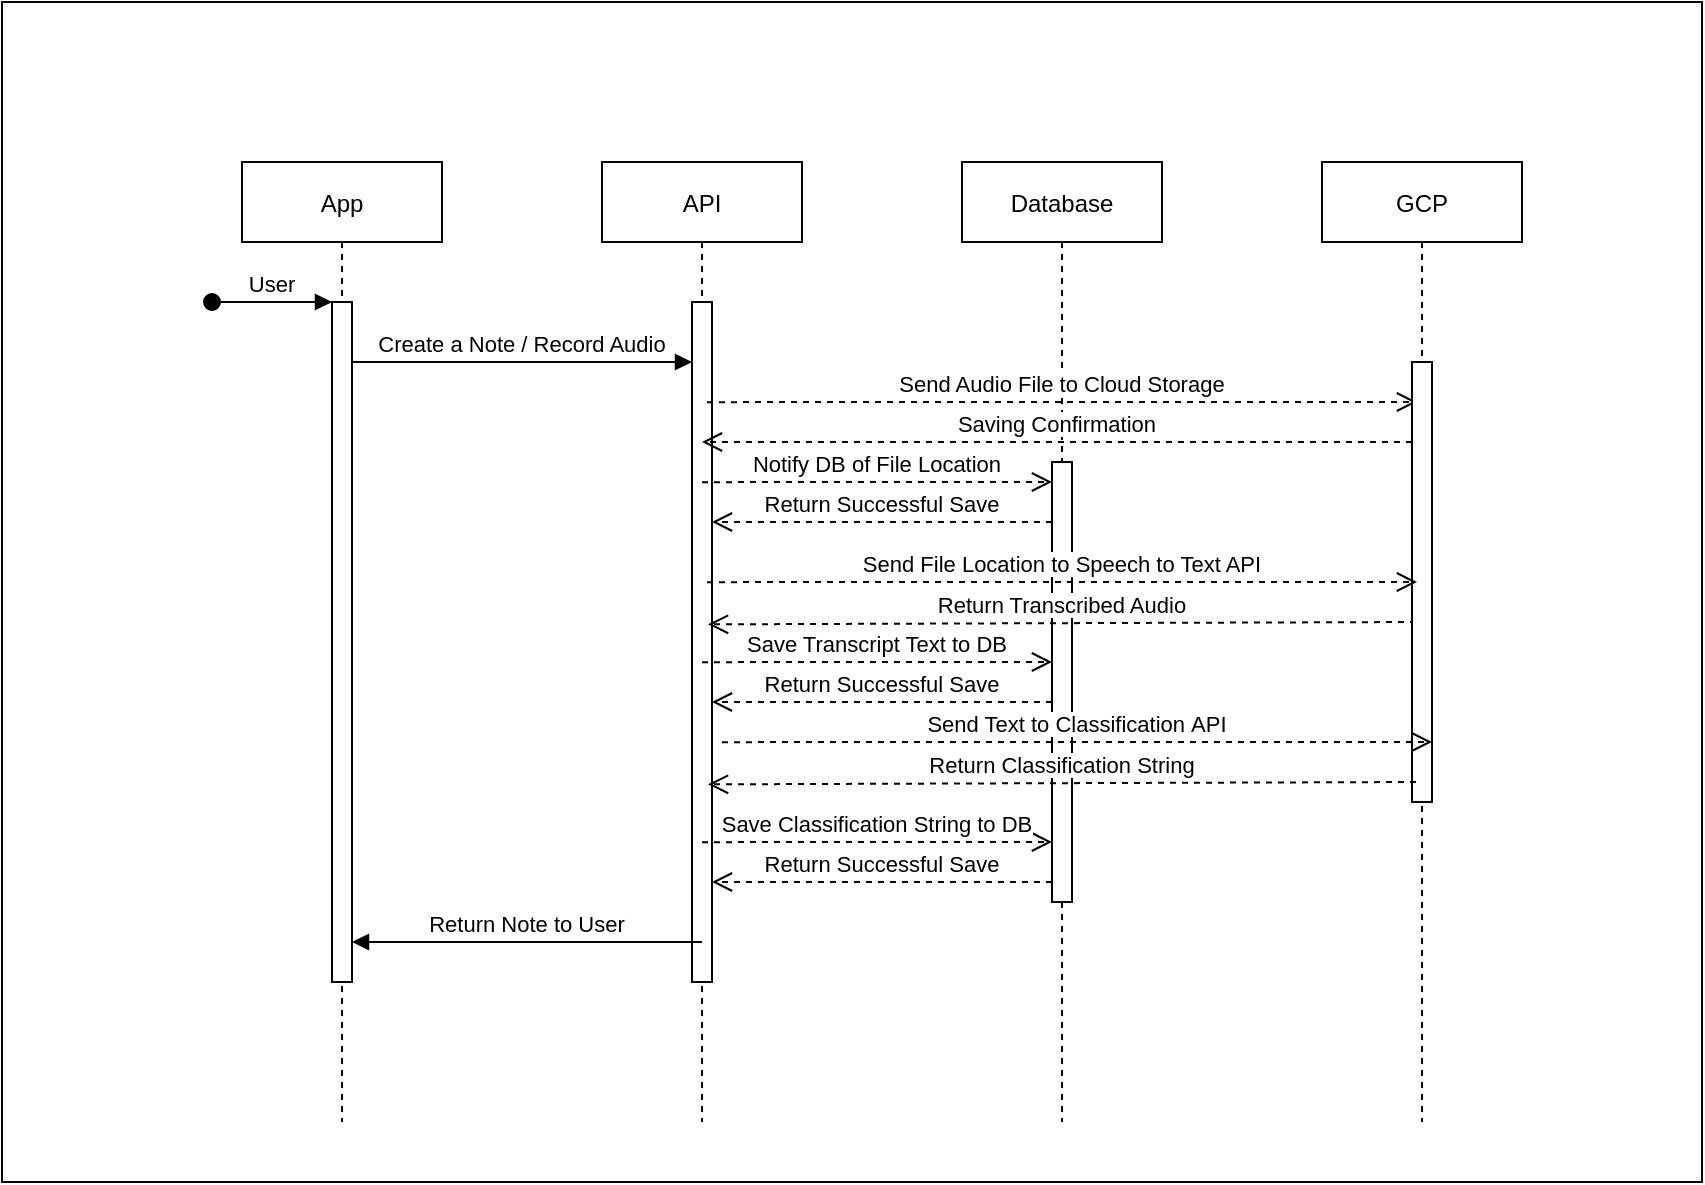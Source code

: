 <mxfile version="15.7.3" type="device"><diagram id="n40PfpsnFTZIk3SsszgO" name="Page-1"><mxGraphModel dx="786" dy="448" grid="1" gridSize="10" guides="1" tooltips="1" connect="1" arrows="1" fold="1" page="1" pageScale="1" pageWidth="850" pageHeight="1100" math="0" shadow="0"><root><mxCell id="0"/><mxCell id="1" parent="0"/><mxCell id="OVQ0GYXLuvE2nmTOxonj-1" value="" style="rounded=0;whiteSpace=wrap;html=1;" vertex="1" parent="1"><mxGeometry width="850" height="590" as="geometry"/></mxCell><mxCell id="OVQ0GYXLuvE2nmTOxonj-2" value="App" style="shape=umlLifeline;perimeter=lifelinePerimeter;container=1;collapsible=0;recursiveResize=0;rounded=0;shadow=0;strokeWidth=1;" vertex="1" parent="1"><mxGeometry x="120" y="80" width="100" height="480" as="geometry"/></mxCell><mxCell id="OVQ0GYXLuvE2nmTOxonj-3" value="" style="points=[];perimeter=orthogonalPerimeter;rounded=0;shadow=0;strokeWidth=1;" vertex="1" parent="OVQ0GYXLuvE2nmTOxonj-2"><mxGeometry x="45" y="70" width="10" height="340" as="geometry"/></mxCell><mxCell id="OVQ0GYXLuvE2nmTOxonj-4" value="User" style="verticalAlign=bottom;startArrow=oval;endArrow=block;startSize=8;shadow=0;strokeWidth=1;" edge="1" parent="OVQ0GYXLuvE2nmTOxonj-2" target="OVQ0GYXLuvE2nmTOxonj-3"><mxGeometry relative="1" as="geometry"><mxPoint x="-15" y="70" as="sourcePoint"/></mxGeometry></mxCell><mxCell id="OVQ0GYXLuvE2nmTOxonj-5" value="API" style="shape=umlLifeline;perimeter=lifelinePerimeter;container=1;collapsible=0;recursiveResize=0;rounded=0;shadow=0;strokeWidth=1;" vertex="1" parent="1"><mxGeometry x="300" y="80" width="100" height="480" as="geometry"/></mxCell><mxCell id="OVQ0GYXLuvE2nmTOxonj-6" value="" style="points=[];perimeter=orthogonalPerimeter;rounded=0;shadow=0;strokeWidth=1;" vertex="1" parent="OVQ0GYXLuvE2nmTOxonj-5"><mxGeometry x="45" y="70" width="10" height="340" as="geometry"/></mxCell><mxCell id="OVQ0GYXLuvE2nmTOxonj-7" value="Return Successful Save" style="verticalAlign=bottom;endArrow=open;dashed=1;endSize=8;exitX=0;exitY=0.95;shadow=0;strokeWidth=1;" edge="1" parent="OVQ0GYXLuvE2nmTOxonj-5"><mxGeometry relative="1" as="geometry"><mxPoint x="55" y="270.0" as="targetPoint"/><mxPoint x="225" y="270.0" as="sourcePoint"/></mxGeometry></mxCell><mxCell id="OVQ0GYXLuvE2nmTOxonj-8" value="Return Successful Save" style="verticalAlign=bottom;endArrow=open;dashed=1;endSize=8;exitX=0;exitY=0.95;shadow=0;strokeWidth=1;" edge="1" parent="OVQ0GYXLuvE2nmTOxonj-5"><mxGeometry relative="1" as="geometry"><mxPoint x="55" y="360.0" as="targetPoint"/><mxPoint x="225" y="360.0" as="sourcePoint"/></mxGeometry></mxCell><mxCell id="OVQ0GYXLuvE2nmTOxonj-9" value="Database" style="shape=umlLifeline;perimeter=lifelinePerimeter;container=1;collapsible=0;recursiveResize=0;rounded=0;shadow=0;strokeWidth=1;" vertex="1" parent="1"><mxGeometry x="480" y="80" width="100" height="480" as="geometry"/></mxCell><mxCell id="OVQ0GYXLuvE2nmTOxonj-10" value="" style="points=[];perimeter=orthogonalPerimeter;rounded=0;shadow=0;strokeWidth=1;" vertex="1" parent="OVQ0GYXLuvE2nmTOxonj-9"><mxGeometry x="45" y="150" width="10" height="220" as="geometry"/></mxCell><mxCell id="OVQ0GYXLuvE2nmTOxonj-11" value="Send Audio File to Cloud Storage" style="verticalAlign=bottom;endArrow=open;dashed=1;endSize=8;exitX=1;exitY=0.167;shadow=0;strokeWidth=1;exitDx=0;exitDy=0;exitPerimeter=0;" edge="1" parent="OVQ0GYXLuvE2nmTOxonj-9"><mxGeometry relative="1" as="geometry"><mxPoint x="227.5" y="120" as="targetPoint"/><mxPoint x="-127.5" y="120.12" as="sourcePoint"/><Array as="points"><mxPoint x="-92.5" y="120"/><mxPoint x="7.5" y="120"/></Array></mxGeometry></mxCell><mxCell id="OVQ0GYXLuvE2nmTOxonj-12" value="Return Transcribed Audio" style="verticalAlign=bottom;endArrow=open;dashed=1;endSize=8;exitX=-0.1;exitY=0.141;shadow=0;strokeWidth=1;exitDx=0;exitDy=0;exitPerimeter=0;" edge="1" parent="OVQ0GYXLuvE2nmTOxonj-9"><mxGeometry relative="1" as="geometry"><mxPoint x="-127" y="231.17" as="targetPoint"/><mxPoint x="227" y="230" as="sourcePoint"/></mxGeometry></mxCell><mxCell id="OVQ0GYXLuvE2nmTOxonj-13" value="Save Classification String to DB" style="verticalAlign=bottom;endArrow=open;dashed=1;endSize=8;exitX=1;exitY=0.167;shadow=0;strokeWidth=1;exitDx=0;exitDy=0;exitPerimeter=0;" edge="1" parent="OVQ0GYXLuvE2nmTOxonj-9"><mxGeometry relative="1" as="geometry"><mxPoint x="45" y="340" as="targetPoint"/><mxPoint x="-130" y="340.12" as="sourcePoint"/><Array as="points"><mxPoint x="-95" y="340"/><mxPoint x="-50" y="340"/><mxPoint x="5" y="340"/></Array></mxGeometry></mxCell><mxCell id="OVQ0GYXLuvE2nmTOxonj-14" value="GCP" style="shape=umlLifeline;perimeter=lifelinePerimeter;container=1;collapsible=0;recursiveResize=0;rounded=0;shadow=0;strokeWidth=1;" vertex="1" parent="1"><mxGeometry x="660" y="80" width="100" height="480" as="geometry"/></mxCell><mxCell id="OVQ0GYXLuvE2nmTOxonj-15" value="" style="points=[];perimeter=orthogonalPerimeter;rounded=0;shadow=0;strokeWidth=1;" vertex="1" parent="OVQ0GYXLuvE2nmTOxonj-14"><mxGeometry x="45" y="100" width="10" height="220" as="geometry"/></mxCell><mxCell id="OVQ0GYXLuvE2nmTOxonj-16" value="Create a Note / Record Audio" style="verticalAlign=bottom;endArrow=block;entryX=0;entryY=0;shadow=0;strokeWidth=1;" edge="1" parent="1"><mxGeometry relative="1" as="geometry"><mxPoint x="175" y="180" as="sourcePoint"/><mxPoint x="345" y="180.0" as="targetPoint"/><Array as="points"><mxPoint x="240" y="180"/></Array></mxGeometry></mxCell><mxCell id="OVQ0GYXLuvE2nmTOxonj-17" value="Saving Confirmation" style="verticalAlign=bottom;endArrow=open;dashed=1;endSize=8;exitX=0;exitY=0.95;shadow=0;strokeWidth=1;" edge="1" parent="1"><mxGeometry relative="1" as="geometry"><mxPoint x="350" y="220" as="targetPoint"/><mxPoint x="705" y="220.0" as="sourcePoint"/></mxGeometry></mxCell><mxCell id="OVQ0GYXLuvE2nmTOxonj-18" value="Notify DB of File Location" style="verticalAlign=bottom;endArrow=open;dashed=1;endSize=8;exitX=1;exitY=0.167;shadow=0;strokeWidth=1;exitDx=0;exitDy=0;exitPerimeter=0;" edge="1" parent="1"><mxGeometry relative="1" as="geometry"><mxPoint x="525" y="240" as="targetPoint"/><mxPoint x="350" y="240.12" as="sourcePoint"/><Array as="points"><mxPoint x="385" y="240"/><mxPoint x="485" y="240"/></Array></mxGeometry></mxCell><mxCell id="OVQ0GYXLuvE2nmTOxonj-19" value="Return Note to User" style="verticalAlign=bottom;endArrow=block;shadow=0;strokeWidth=1;" edge="1" parent="1"><mxGeometry relative="1" as="geometry"><mxPoint x="350" y="470" as="sourcePoint"/><mxPoint x="175" y="470" as="targetPoint"/></mxGeometry></mxCell><mxCell id="OVQ0GYXLuvE2nmTOxonj-20" value="Return Successful Save" style="verticalAlign=bottom;endArrow=open;dashed=1;endSize=8;exitX=0;exitY=0.95;shadow=0;strokeWidth=1;" edge="1" parent="1"><mxGeometry relative="1" as="geometry"><mxPoint x="355" y="260.0" as="targetPoint"/><mxPoint x="525" y="260.0" as="sourcePoint"/></mxGeometry></mxCell><mxCell id="OVQ0GYXLuvE2nmTOxonj-21" value="Send File Location to Speech to Text API" style="verticalAlign=bottom;endArrow=open;dashed=1;endSize=8;exitX=1;exitY=0.167;shadow=0;strokeWidth=1;exitDx=0;exitDy=0;exitPerimeter=0;" edge="1" parent="1"><mxGeometry relative="1" as="geometry"><mxPoint x="707.5" y="290" as="targetPoint"/><mxPoint x="352.5" y="290.12" as="sourcePoint"/><Array as="points"><mxPoint x="387.5" y="290"/><mxPoint x="487.5" y="290"/></Array></mxGeometry></mxCell><mxCell id="OVQ0GYXLuvE2nmTOxonj-22" value="Save Transcript Text to DB" style="verticalAlign=bottom;endArrow=open;dashed=1;endSize=8;exitX=1;exitY=0.167;shadow=0;strokeWidth=1;exitDx=0;exitDy=0;exitPerimeter=0;" edge="1" parent="1"><mxGeometry relative="1" as="geometry"><mxPoint x="525" y="330" as="targetPoint"/><mxPoint x="350" y="330.12" as="sourcePoint"/><Array as="points"><mxPoint x="385" y="330"/><mxPoint x="430" y="330"/><mxPoint x="485" y="330"/></Array></mxGeometry></mxCell><mxCell id="OVQ0GYXLuvE2nmTOxonj-23" value="Send Text to Classification API" style="verticalAlign=bottom;endArrow=open;dashed=1;endSize=8;exitX=1;exitY=0.167;shadow=0;strokeWidth=1;exitDx=0;exitDy=0;exitPerimeter=0;" edge="1" parent="1"><mxGeometry relative="1" as="geometry"><mxPoint x="715" y="370" as="targetPoint"/><mxPoint x="360" y="370.12" as="sourcePoint"/><Array as="points"><mxPoint x="395" y="370"/><mxPoint x="495" y="370"/></Array></mxGeometry></mxCell><mxCell id="OVQ0GYXLuvE2nmTOxonj-24" value="Return Classification String" style="verticalAlign=bottom;endArrow=open;dashed=1;endSize=8;exitX=-0.1;exitY=0.141;shadow=0;strokeWidth=1;exitDx=0;exitDy=0;exitPerimeter=0;" edge="1" parent="1"><mxGeometry relative="1" as="geometry"><mxPoint x="353" y="391.17" as="targetPoint"/><mxPoint x="707" y="390" as="sourcePoint"/></mxGeometry></mxCell></root></mxGraphModel></diagram></mxfile>